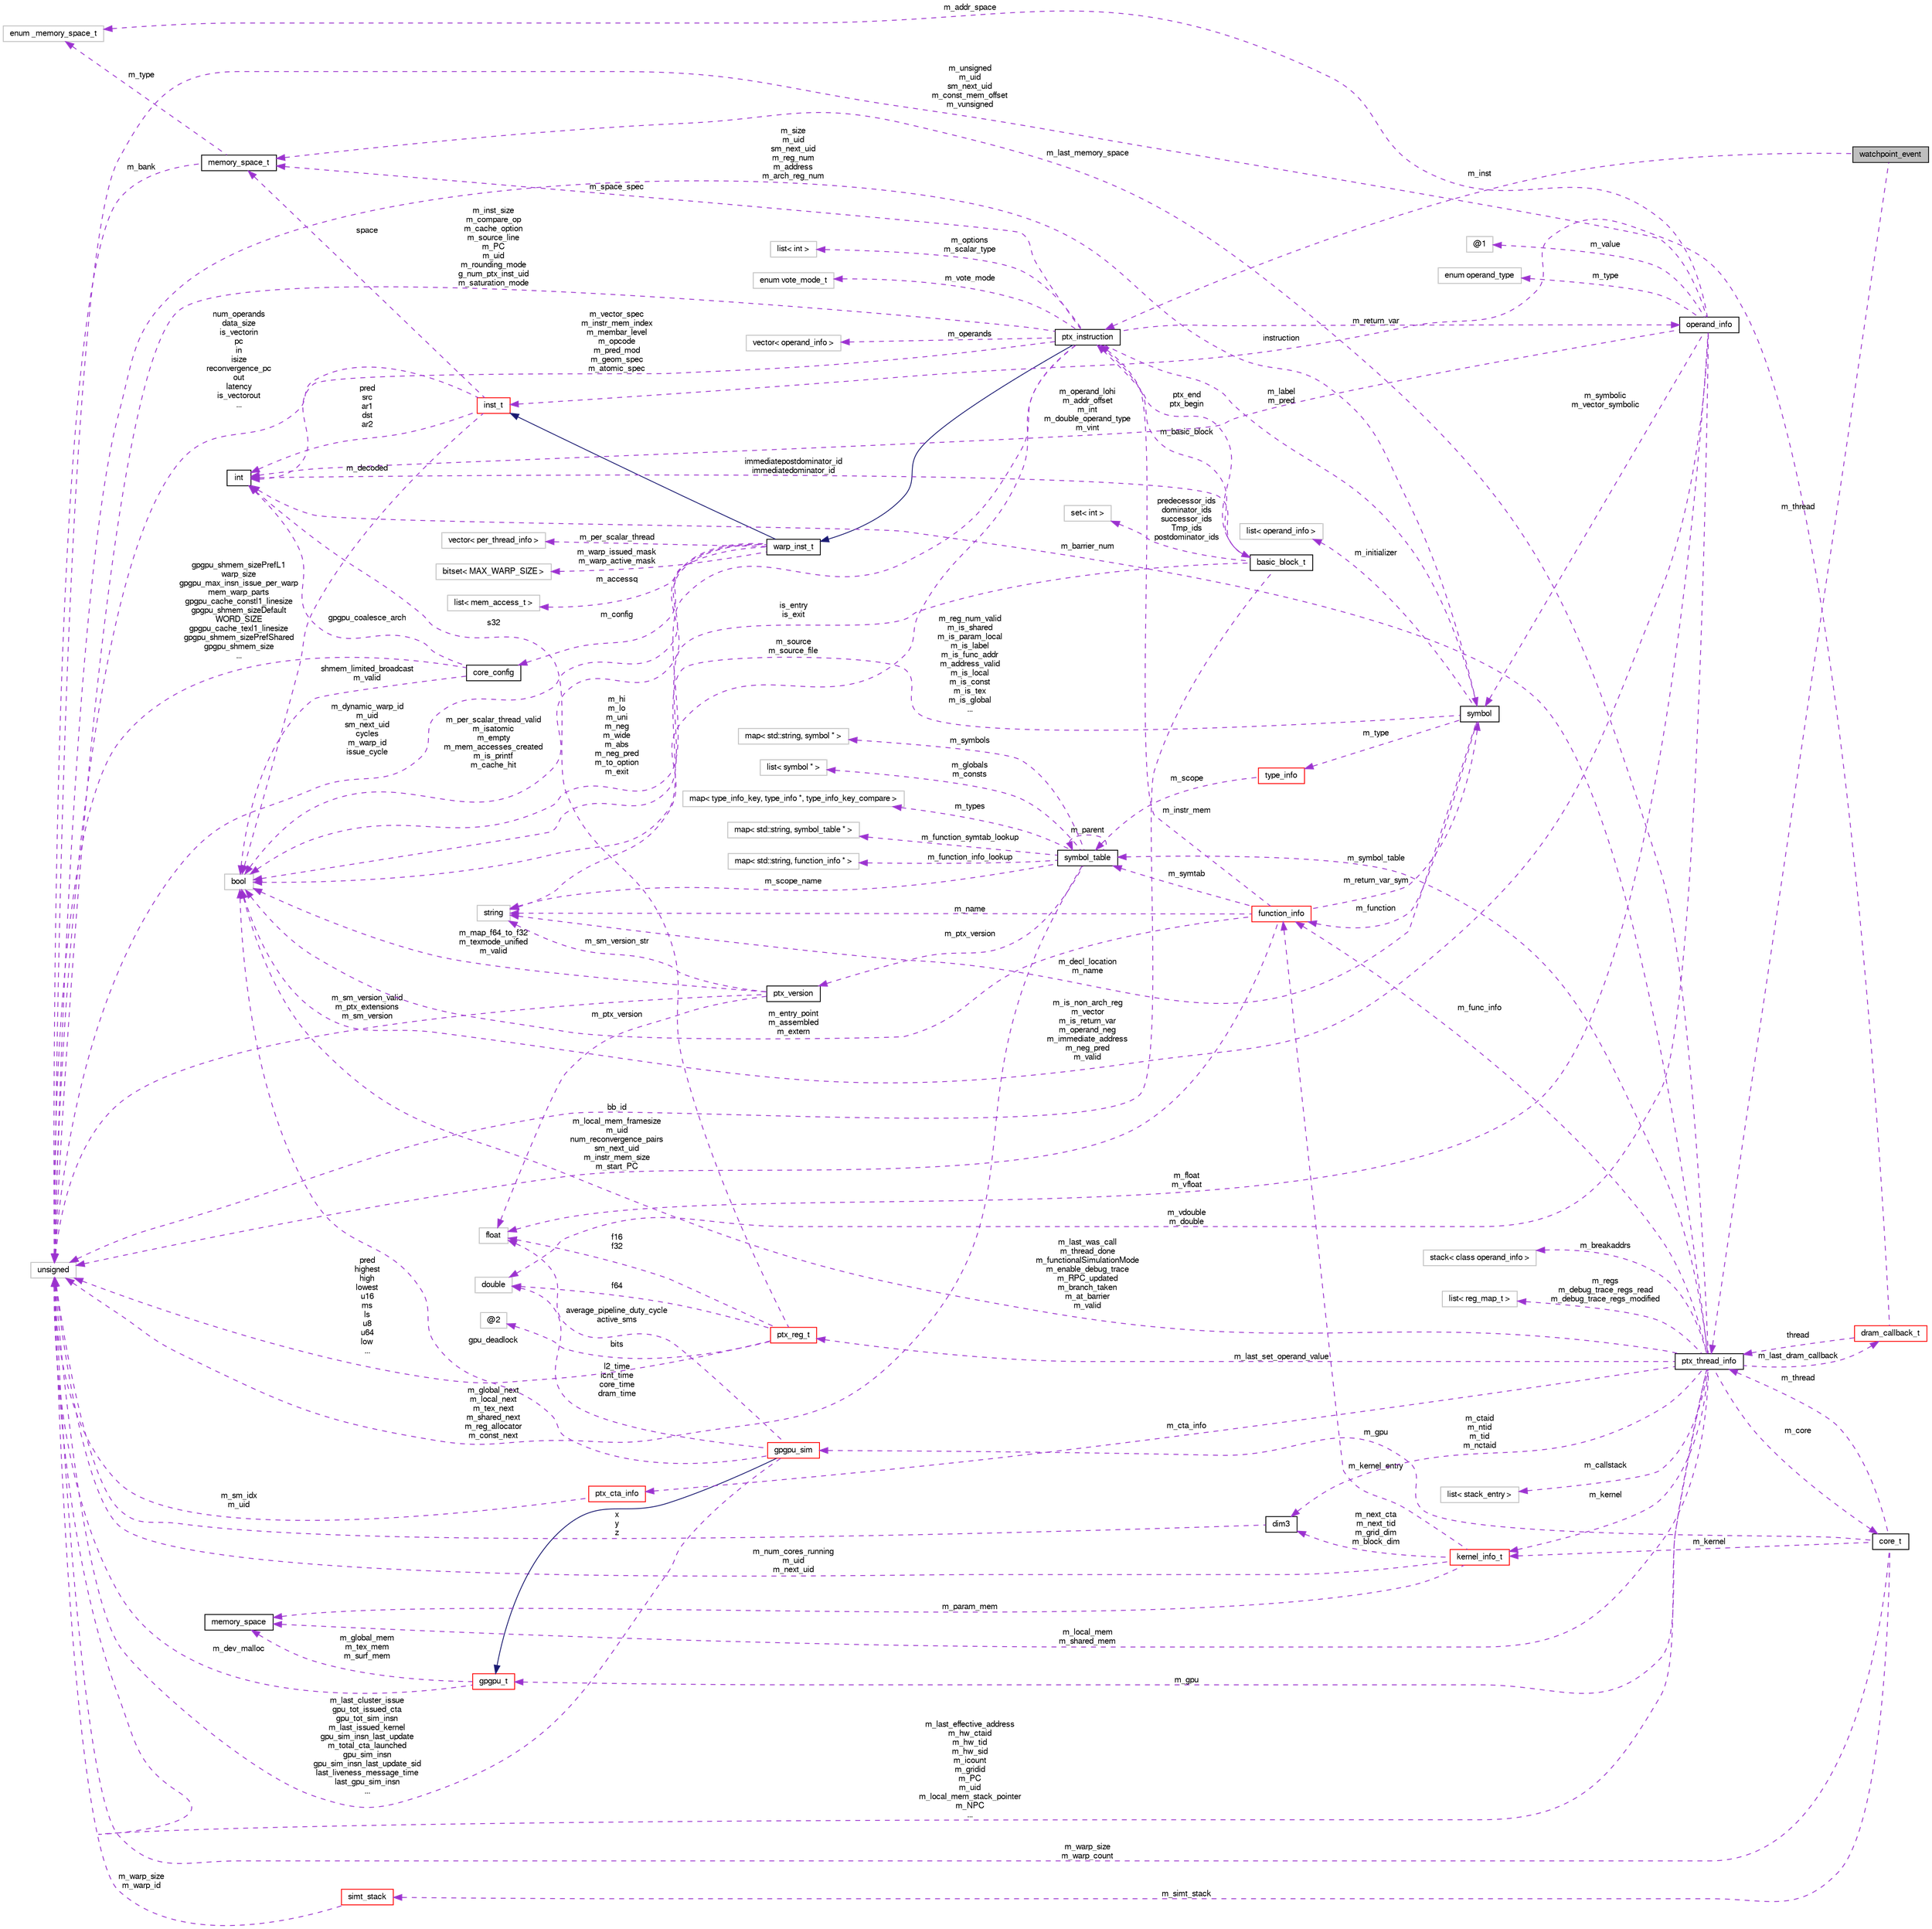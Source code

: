 digraph G
{
  bgcolor="transparent";
  edge [fontname="FreeSans",fontsize="10",labelfontname="FreeSans",labelfontsize="10"];
  node [fontname="FreeSans",fontsize="10",shape=record];
  rankdir=LR;
  Node1 [label="watchpoint_event",height=0.2,width=0.4,color="black", fillcolor="grey75", style="filled" fontcolor="black"];
  Node2 -> Node1 [dir=back,color="darkorchid3",fontsize="10",style="dashed",label="m_inst",fontname="FreeSans"];
  Node2 [label="ptx_instruction",height=0.2,width=0.4,color="black",URL="$classptx__instruction.html"];
  Node3 -> Node2 [dir=back,color="midnightblue",fontsize="10",style="solid",fontname="FreeSans"];
  Node3 [label="warp_inst_t",height=0.2,width=0.4,color="black",URL="$classwarp__inst__t.html"];
  Node4 -> Node3 [dir=back,color="midnightblue",fontsize="10",style="solid",fontname="FreeSans"];
  Node4 [label="inst_t",height=0.2,width=0.4,color="red",URL="$classinst__t.html"];
  Node5 -> Node4 [dir=back,color="darkorchid3",fontsize="10",style="dashed",label="space",fontname="FreeSans"];
  Node5 [label="memory_space_t",height=0.2,width=0.4,color="black",URL="$classmemory__space__t.html"];
  Node6 -> Node5 [dir=back,color="darkorchid3",fontsize="10",style="dashed",label="m_type",fontname="FreeSans"];
  Node6 [label="enum _memory_space_t",height=0.2,width=0.4,color="grey75"];
  Node7 -> Node5 [dir=back,color="darkorchid3",fontsize="10",style="dashed",label="m_bank",fontname="FreeSans"];
  Node7 [label="unsigned",height=0.2,width=0.4,color="grey75"];
  Node8 -> Node4 [dir=back,color="darkorchid3",fontsize="10",style="dashed",label="pred\nsrc\nar1\ndst\nar2",fontname="FreeSans"];
  Node8 [label="int",height=0.2,width=0.4,color="black",URL="$classint.html"];
  Node9 -> Node4 [dir=back,color="darkorchid3",fontsize="10",style="dashed",label="m_decoded",fontname="FreeSans"];
  Node9 [label="bool",height=0.2,width=0.4,color="grey75"];
  Node7 -> Node4 [dir=back,color="darkorchid3",fontsize="10",style="dashed",label="num_operands\ndata_size\nis_vectorin\npc\nin\nisize\nreconvergence_pc\nout\nlatency\nis_vectorout\n...",fontname="FreeSans"];
  Node10 -> Node3 [dir=back,color="darkorchid3",fontsize="10",style="dashed",label="m_warp_issued_mask\nm_warp_active_mask",fontname="FreeSans"];
  Node10 [label="bitset\< MAX_WARP_SIZE \>",height=0.2,width=0.4,color="grey75"];
  Node11 -> Node3 [dir=back,color="darkorchid3",fontsize="10",style="dashed",label="m_accessq",fontname="FreeSans"];
  Node11 [label="list\< mem_access_t \>",height=0.2,width=0.4,color="grey75"];
  Node12 -> Node3 [dir=back,color="darkorchid3",fontsize="10",style="dashed",label="m_config",fontname="FreeSans"];
  Node12 [label="core_config",height=0.2,width=0.4,color="black",URL="$structcore__config.html"];
  Node8 -> Node12 [dir=back,color="darkorchid3",fontsize="10",style="dashed",label="gpgpu_coalesce_arch",fontname="FreeSans"];
  Node9 -> Node12 [dir=back,color="darkorchid3",fontsize="10",style="dashed",label="shmem_limited_broadcast\nm_valid",fontname="FreeSans"];
  Node7 -> Node12 [dir=back,color="darkorchid3",fontsize="10",style="dashed",label="gpgpu_shmem_sizePrefL1\nwarp_size\ngpgpu_max_insn_issue_per_warp\nmem_warp_parts\ngpgpu_cache_constl1_linesize\ngpgpu_shmem_sizeDefault\nWORD_SIZE\ngpgpu_cache_texl1_linesize\ngpgpu_shmem_sizePrefShared\ngpgpu_shmem_size\n...",fontname="FreeSans"];
  Node9 -> Node3 [dir=back,color="darkorchid3",fontsize="10",style="dashed",label="m_per_scalar_thread_valid\nm_isatomic\nm_empty\nm_mem_accesses_created\nm_is_printf\nm_cache_hit",fontname="FreeSans"];
  Node13 -> Node3 [dir=back,color="darkorchid3",fontsize="10",style="dashed",label="m_per_scalar_thread",fontname="FreeSans"];
  Node13 [label="vector\< per_thread_info \>",height=0.2,width=0.4,color="grey75"];
  Node7 -> Node3 [dir=back,color="darkorchid3",fontsize="10",style="dashed",label="m_dynamic_warp_id\nm_uid\nsm_next_uid\ncycles\nm_warp_id\nissue_cycle",fontname="FreeSans"];
  Node14 -> Node2 [dir=back,color="darkorchid3",fontsize="10",style="dashed",label="m_basic_block",fontname="FreeSans"];
  Node14 [label="basic_block_t",height=0.2,width=0.4,color="black",URL="$structbasic__block__t.html"];
  Node15 -> Node14 [dir=back,color="darkorchid3",fontsize="10",style="dashed",label="predecessor_ids\ndominator_ids\nsuccessor_ids\nTmp_ids\npostdominator_ids",fontname="FreeSans"];
  Node15 [label="set\< int \>",height=0.2,width=0.4,color="grey75"];
  Node2 -> Node14 [dir=back,color="darkorchid3",fontsize="10",style="dashed",label="ptx_end\nptx_begin",fontname="FreeSans"];
  Node8 -> Node14 [dir=back,color="darkorchid3",fontsize="10",style="dashed",label="immediatepostdominator_id\nimmediatedominator_id",fontname="FreeSans"];
  Node9 -> Node14 [dir=back,color="darkorchid3",fontsize="10",style="dashed",label="is_entry\nis_exit",fontname="FreeSans"];
  Node7 -> Node14 [dir=back,color="darkorchid3",fontsize="10",style="dashed",label="bb_id",fontname="FreeSans"];
  Node16 -> Node2 [dir=back,color="darkorchid3",fontsize="10",style="dashed",label="m_options\nm_scalar_type",fontname="FreeSans"];
  Node16 [label="list\< int \>",height=0.2,width=0.4,color="grey75"];
  Node5 -> Node2 [dir=back,color="darkorchid3",fontsize="10",style="dashed",label="m_space_spec",fontname="FreeSans"];
  Node17 -> Node2 [dir=back,color="darkorchid3",fontsize="10",style="dashed",label="m_vote_mode",fontname="FreeSans"];
  Node17 [label="enum vote_mode_t",height=0.2,width=0.4,color="grey75"];
  Node18 -> Node2 [dir=back,color="darkorchid3",fontsize="10",style="dashed",label="m_return_var",fontname="FreeSans"];
  Node18 [label="operand_info",height=0.2,width=0.4,color="black",URL="$classoperand__info.html"];
  Node19 -> Node18 [dir=back,color="darkorchid3",fontsize="10",style="dashed",label="m_value",fontname="FreeSans"];
  Node19 [label="@1",height=0.2,width=0.4,color="grey75"];
  Node20 -> Node18 [dir=back,color="darkorchid3",fontsize="10",style="dashed",label="m_vdouble\nm_double",fontname="FreeSans"];
  Node20 [label="double",height=0.2,width=0.4,color="grey75"];
  Node21 -> Node18 [dir=back,color="darkorchid3",fontsize="10",style="dashed",label="m_float\nm_vfloat",fontname="FreeSans"];
  Node21 [label="float",height=0.2,width=0.4,color="grey75"];
  Node6 -> Node18 [dir=back,color="darkorchid3",fontsize="10",style="dashed",label="m_addr_space",fontname="FreeSans"];
  Node22 -> Node18 [dir=back,color="darkorchid3",fontsize="10",style="dashed",label="m_symbolic\nm_vector_symbolic",fontname="FreeSans"];
  Node22 [label="symbol",height=0.2,width=0.4,color="black",URL="$classsymbol.html"];
  Node23 -> Node22 [dir=back,color="darkorchid3",fontsize="10",style="dashed",label="m_type",fontname="FreeSans"];
  Node23 [label="type_info",height=0.2,width=0.4,color="red",URL="$classtype__info.html"];
  Node24 -> Node23 [dir=back,color="darkorchid3",fontsize="10",style="dashed",label="m_scope",fontname="FreeSans"];
  Node24 [label="symbol_table",height=0.2,width=0.4,color="black",URL="$classsymbol__table.html"];
  Node25 -> Node24 [dir=back,color="darkorchid3",fontsize="10",style="dashed",label="m_symbols",fontname="FreeSans"];
  Node25 [label="map\< std::string, symbol * \>",height=0.2,width=0.4,color="grey75"];
  Node24 -> Node24 [dir=back,color="darkorchid3",fontsize="10",style="dashed",label="m_parent",fontname="FreeSans"];
  Node26 -> Node24 [dir=back,color="darkorchid3",fontsize="10",style="dashed",label="m_globals\nm_consts",fontname="FreeSans"];
  Node26 [label="list\< symbol * \>",height=0.2,width=0.4,color="grey75"];
  Node27 -> Node24 [dir=back,color="darkorchid3",fontsize="10",style="dashed",label="m_types",fontname="FreeSans"];
  Node27 [label="map\< type_info_key, type_info *, type_info_key_compare \>",height=0.2,width=0.4,color="grey75"];
  Node28 -> Node24 [dir=back,color="darkorchid3",fontsize="10",style="dashed",label="m_ptx_version",fontname="FreeSans"];
  Node28 [label="ptx_version",height=0.2,width=0.4,color="black",URL="$classptx__version.html"];
  Node21 -> Node28 [dir=back,color="darkorchid3",fontsize="10",style="dashed",label="m_ptx_version",fontname="FreeSans"];
  Node29 -> Node28 [dir=back,color="darkorchid3",fontsize="10",style="dashed",label="m_sm_version_str",fontname="FreeSans"];
  Node29 [label="string",height=0.2,width=0.4,color="grey75"];
  Node9 -> Node28 [dir=back,color="darkorchid3",fontsize="10",style="dashed",label="m_map_f64_to_f32\nm_texmode_unified\nm_valid",fontname="FreeSans"];
  Node7 -> Node28 [dir=back,color="darkorchid3",fontsize="10",style="dashed",label="m_sm_version_valid\nm_ptx_extensions\nm_sm_version",fontname="FreeSans"];
  Node29 -> Node24 [dir=back,color="darkorchid3",fontsize="10",style="dashed",label="m_scope_name",fontname="FreeSans"];
  Node30 -> Node24 [dir=back,color="darkorchid3",fontsize="10",style="dashed",label="m_function_symtab_lookup",fontname="FreeSans"];
  Node30 [label="map\< std::string, symbol_table * \>",height=0.2,width=0.4,color="grey75"];
  Node31 -> Node24 [dir=back,color="darkorchid3",fontsize="10",style="dashed",label="m_function_info_lookup",fontname="FreeSans"];
  Node31 [label="map\< std::string, function_info * \>",height=0.2,width=0.4,color="grey75"];
  Node7 -> Node24 [dir=back,color="darkorchid3",fontsize="10",style="dashed",label="m_global_next\nm_local_next\nm_tex_next\nm_shared_next\nm_reg_allocator\nm_const_next",fontname="FreeSans"];
  Node9 -> Node22 [dir=back,color="darkorchid3",fontsize="10",style="dashed",label="m_reg_num_valid\nm_is_shared\nm_is_param_local\nm_is_label\nm_is_func_addr\nm_address_valid\nm_is_local\nm_is_const\nm_is_tex\nm_is_global\n...",fontname="FreeSans"];
  Node29 -> Node22 [dir=back,color="darkorchid3",fontsize="10",style="dashed",label="m_decl_location\nm_name",fontname="FreeSans"];
  Node32 -> Node22 [dir=back,color="darkorchid3",fontsize="10",style="dashed",label="m_function",fontname="FreeSans"];
  Node32 [label="function_info",height=0.2,width=0.4,color="red",URL="$classfunction__info.html"];
  Node24 -> Node32 [dir=back,color="darkorchid3",fontsize="10",style="dashed",label="m_symtab",fontname="FreeSans"];
  Node2 -> Node32 [dir=back,color="darkorchid3",fontsize="10",style="dashed",label="m_instr_mem",fontname="FreeSans"];
  Node22 -> Node32 [dir=back,color="darkorchid3",fontsize="10",style="dashed",label="m_return_var_sym",fontname="FreeSans"];
  Node29 -> Node32 [dir=back,color="darkorchid3",fontsize="10",style="dashed",label="m_name",fontname="FreeSans"];
  Node9 -> Node32 [dir=back,color="darkorchid3",fontsize="10",style="dashed",label="m_entry_point\nm_assembled\nm_extern",fontname="FreeSans"];
  Node7 -> Node32 [dir=back,color="darkorchid3",fontsize="10",style="dashed",label="m_local_mem_framesize\nm_uid\nnum_reconvergence_pairs\nsm_next_uid\nm_instr_mem_size\nm_start_PC",fontname="FreeSans"];
  Node33 -> Node22 [dir=back,color="darkorchid3",fontsize="10",style="dashed",label="m_initializer",fontname="FreeSans"];
  Node33 [label="list\< operand_info \>",height=0.2,width=0.4,color="grey75"];
  Node7 -> Node22 [dir=back,color="darkorchid3",fontsize="10",style="dashed",label="m_size\nm_uid\nsm_next_uid\nm_reg_num\nm_address\nm_arch_reg_num",fontname="FreeSans"];
  Node8 -> Node18 [dir=back,color="darkorchid3",fontsize="10",style="dashed",label="m_operand_lohi\nm_addr_offset\nm_int\nm_double_operand_type\nm_vint",fontname="FreeSans"];
  Node9 -> Node18 [dir=back,color="darkorchid3",fontsize="10",style="dashed",label="m_is_non_arch_reg\nm_vector\nm_is_return_var\nm_operand_neg\nm_immediate_address\nm_neg_pred\nm_valid",fontname="FreeSans"];
  Node34 -> Node18 [dir=back,color="darkorchid3",fontsize="10",style="dashed",label="m_type",fontname="FreeSans"];
  Node34 [label="enum operand_type",height=0.2,width=0.4,color="grey75"];
  Node7 -> Node18 [dir=back,color="darkorchid3",fontsize="10",style="dashed",label="m_unsigned\nm_uid\nsm_next_uid\nm_const_mem_offset\nm_vunsigned",fontname="FreeSans"];
  Node8 -> Node2 [dir=back,color="darkorchid3",fontsize="10",style="dashed",label="m_vector_spec\nm_instr_mem_index\nm_membar_level\nm_opcode\nm_pred_mod\nm_geom_spec\nm_atomic_spec",fontname="FreeSans"];
  Node22 -> Node2 [dir=back,color="darkorchid3",fontsize="10",style="dashed",label="m_label\nm_pred",fontname="FreeSans"];
  Node9 -> Node2 [dir=back,color="darkorchid3",fontsize="10",style="dashed",label="m_hi\nm_lo\nm_uni\nm_neg\nm_wide\nm_abs\nm_neg_pred\nm_to_option\nm_exit",fontname="FreeSans"];
  Node29 -> Node2 [dir=back,color="darkorchid3",fontsize="10",style="dashed",label="m_source\nm_source_file",fontname="FreeSans"];
  Node7 -> Node2 [dir=back,color="darkorchid3",fontsize="10",style="dashed",label="m_inst_size\nm_compare_op\nm_cache_option\nm_source_line\nm_PC\nm_uid\nm_rounding_mode\ng_num_ptx_inst_uid\nm_saturation_mode",fontname="FreeSans"];
  Node35 -> Node2 [dir=back,color="darkorchid3",fontsize="10",style="dashed",label="m_operands",fontname="FreeSans"];
  Node35 [label="vector\< operand_info \>",height=0.2,width=0.4,color="grey75"];
  Node36 -> Node1 [dir=back,color="darkorchid3",fontsize="10",style="dashed",label="m_thread",fontname="FreeSans"];
  Node36 [label="ptx_thread_info",height=0.2,width=0.4,color="black",URL="$classptx__thread__info.html"];
  Node37 -> Node36 [dir=back,color="darkorchid3",fontsize="10",style="dashed",label="m_callstack",fontname="FreeSans"];
  Node37 [label="list\< stack_entry \>",height=0.2,width=0.4,color="grey75"];
  Node24 -> Node36 [dir=back,color="darkorchid3",fontsize="10",style="dashed",label="m_symbol_table",fontname="FreeSans"];
  Node38 -> Node36 [dir=back,color="darkorchid3",fontsize="10",style="dashed",label="m_core",fontname="FreeSans"];
  Node38 [label="core_t",height=0.2,width=0.4,color="black",URL="$classcore__t.html"];
  Node39 -> Node38 [dir=back,color="darkorchid3",fontsize="10",style="dashed",label="m_simt_stack",fontname="FreeSans"];
  Node39 [label="simt_stack",height=0.2,width=0.4,color="red",URL="$classsimt__stack.html"];
  Node7 -> Node39 [dir=back,color="darkorchid3",fontsize="10",style="dashed",label="m_warp_size\nm_warp_id",fontname="FreeSans"];
  Node40 -> Node38 [dir=back,color="darkorchid3",fontsize="10",style="dashed",label="m_gpu",fontname="FreeSans"];
  Node40 [label="gpgpu_sim",height=0.2,width=0.4,color="red",URL="$classgpgpu__sim.html"];
  Node41 -> Node40 [dir=back,color="midnightblue",fontsize="10",style="solid",fontname="FreeSans"];
  Node41 [label="gpgpu_t",height=0.2,width=0.4,color="red",URL="$classgpgpu__t.html"];
  Node7 -> Node41 [dir=back,color="darkorchid3",fontsize="10",style="dashed",label="m_dev_malloc",fontname="FreeSans"];
  Node42 -> Node41 [dir=back,color="darkorchid3",fontsize="10",style="dashed",label="m_global_mem\nm_tex_mem\nm_surf_mem",fontname="FreeSans"];
  Node42 [label="memory_space",height=0.2,width=0.4,color="black",URL="$classmemory__space.html"];
  Node20 -> Node40 [dir=back,color="darkorchid3",fontsize="10",style="dashed",label="l2_time\nicnt_time\ncore_time\ndram_time",fontname="FreeSans"];
  Node21 -> Node40 [dir=back,color="darkorchid3",fontsize="10",style="dashed",label="average_pipeline_duty_cycle\nactive_sms",fontname="FreeSans"];
  Node9 -> Node40 [dir=back,color="darkorchid3",fontsize="10",style="dashed",label="gpu_deadlock",fontname="FreeSans"];
  Node7 -> Node40 [dir=back,color="darkorchid3",fontsize="10",style="dashed",label="m_last_cluster_issue\ngpu_tot_issued_cta\ngpu_tot_sim_insn\nm_last_issued_kernel\ngpu_sim_insn_last_update\nm_total_cta_launched\ngpu_sim_insn\ngpu_sim_insn_last_update_sid\nlast_liveness_message_time\nlast_gpu_sim_insn\n...",fontname="FreeSans"];
  Node7 -> Node38 [dir=back,color="darkorchid3",fontsize="10",style="dashed",label="m_warp_size\nm_warp_count",fontname="FreeSans"];
  Node36 -> Node38 [dir=back,color="darkorchid3",fontsize="10",style="dashed",label="m_thread",fontname="FreeSans"];
  Node43 -> Node38 [dir=back,color="darkorchid3",fontsize="10",style="dashed",label="m_kernel",fontname="FreeSans"];
  Node43 [label="kernel_info_t",height=0.2,width=0.4,color="red",URL="$classkernel__info__t.html"];
  Node32 -> Node43 [dir=back,color="darkorchid3",fontsize="10",style="dashed",label="m_kernel_entry",fontname="FreeSans"];
  Node7 -> Node43 [dir=back,color="darkorchid3",fontsize="10",style="dashed",label="m_num_cores_running\nm_uid\nm_next_uid",fontname="FreeSans"];
  Node42 -> Node43 [dir=back,color="darkorchid3",fontsize="10",style="dashed",label="m_param_mem",fontname="FreeSans"];
  Node44 -> Node43 [dir=back,color="darkorchid3",fontsize="10",style="dashed",label="m_next_cta\nm_next_tid\nm_grid_dim\nm_block_dim",fontname="FreeSans"];
  Node44 [label="dim3",height=0.2,width=0.4,color="black",URL="$structdim3.html"];
  Node7 -> Node44 [dir=back,color="darkorchid3",fontsize="10",style="dashed",label="x\ny\nz",fontname="FreeSans"];
  Node45 -> Node36 [dir=back,color="darkorchid3",fontsize="10",style="dashed",label="m_last_set_operand_value",fontname="FreeSans"];
  Node45 [label="ptx_reg_t",height=0.2,width=0.4,color="red",URL="$unionptx__reg__t.html"];
  Node46 -> Node45 [dir=back,color="darkorchid3",fontsize="10",style="dashed",label="bits",fontname="FreeSans"];
  Node46 [label="@2",height=0.2,width=0.4,color="grey75"];
  Node20 -> Node45 [dir=back,color="darkorchid3",fontsize="10",style="dashed",label="f64",fontname="FreeSans"];
  Node21 -> Node45 [dir=back,color="darkorchid3",fontsize="10",style="dashed",label="f16\nf32",fontname="FreeSans"];
  Node8 -> Node45 [dir=back,color="darkorchid3",fontsize="10",style="dashed",label="s32",fontname="FreeSans"];
  Node7 -> Node45 [dir=back,color="darkorchid3",fontsize="10",style="dashed",label="pred\nhighest\nhigh\nlowest\nu16\nms\nls\nu8\nu64\nlow\n...",fontname="FreeSans"];
  Node5 -> Node36 [dir=back,color="darkorchid3",fontsize="10",style="dashed",label="m_last_memory_space",fontname="FreeSans"];
  Node8 -> Node36 [dir=back,color="darkorchid3",fontsize="10",style="dashed",label="m_barrier_num",fontname="FreeSans"];
  Node9 -> Node36 [dir=back,color="darkorchid3",fontsize="10",style="dashed",label="m_last_was_call\nm_thread_done\nm_functionalSimulationMode\nm_enable_debug_trace\nm_RPC_updated\nm_branch_taken\nm_at_barrier\nm_valid",fontname="FreeSans"];
  Node32 -> Node36 [dir=back,color="darkorchid3",fontsize="10",style="dashed",label="m_func_info",fontname="FreeSans"];
  Node47 -> Node36 [dir=back,color="darkorchid3",fontsize="10",style="dashed",label="m_breakaddrs",fontname="FreeSans"];
  Node47 [label="stack\< class operand_info \>",height=0.2,width=0.4,color="grey75"];
  Node41 -> Node36 [dir=back,color="darkorchid3",fontsize="10",style="dashed",label="m_gpu",fontname="FreeSans"];
  Node48 -> Node36 [dir=back,color="darkorchid3",fontsize="10",style="dashed",label="m_regs\nm_debug_trace_regs_read\nm_debug_trace_regs_modified",fontname="FreeSans"];
  Node48 [label="list\< reg_map_t \>",height=0.2,width=0.4,color="grey75"];
  Node7 -> Node36 [dir=back,color="darkorchid3",fontsize="10",style="dashed",label="m_last_effective_address\nm_hw_ctaid\nm_hw_tid\nm_hw_sid\nm_icount\nm_gridid\nm_PC\nm_uid\nm_local_mem_stack_pointer\nm_NPC\n...",fontname="FreeSans"];
  Node44 -> Node36 [dir=back,color="darkorchid3",fontsize="10",style="dashed",label="m_ctaid\nm_ntid\nm_tid\nm_nctaid",fontname="FreeSans"];
  Node42 -> Node36 [dir=back,color="darkorchid3",fontsize="10",style="dashed",label="m_local_mem\nm_shared_mem",fontname="FreeSans"];
  Node43 -> Node36 [dir=back,color="darkorchid3",fontsize="10",style="dashed",label="m_kernel",fontname="FreeSans"];
  Node49 -> Node36 [dir=back,color="darkorchid3",fontsize="10",style="dashed",label="m_cta_info",fontname="FreeSans"];
  Node49 [label="ptx_cta_info",height=0.2,width=0.4,color="red",URL="$classptx__cta__info.html"];
  Node7 -> Node49 [dir=back,color="darkorchid3",fontsize="10",style="dashed",label="m_sm_idx\nm_uid",fontname="FreeSans"];
  Node50 -> Node36 [dir=back,color="darkorchid3",fontsize="10",style="dashed",label="m_last_dram_callback",fontname="FreeSans"];
  Node50 [label="dram_callback_t",height=0.2,width=0.4,color="red",URL="$structdram__callback__t.html"];
  Node4 -> Node50 [dir=back,color="darkorchid3",fontsize="10",style="dashed",label="instruction",fontname="FreeSans"];
  Node36 -> Node50 [dir=back,color="darkorchid3",fontsize="10",style="dashed",label="thread",fontname="FreeSans"];
}

